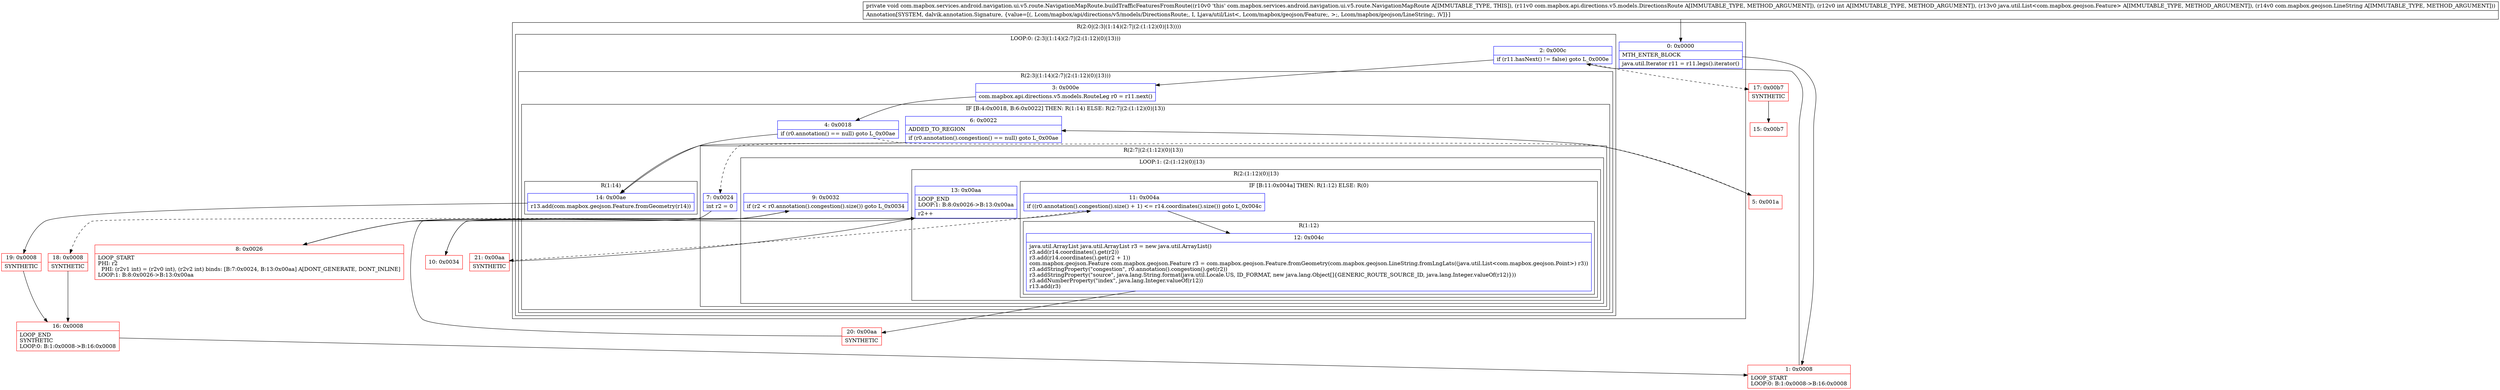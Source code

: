 digraph "CFG forcom.mapbox.services.android.navigation.ui.v5.route.NavigationMapRoute.buildTrafficFeaturesFromRoute(Lcom\/mapbox\/api\/directions\/v5\/models\/DirectionsRoute;ILjava\/util\/List;Lcom\/mapbox\/geojson\/LineString;)V" {
subgraph cluster_Region_1865901270 {
label = "R(2:0|(2:3|(1:14)(2:7|(2:(1:12)(0)|13))))";
node [shape=record,color=blue];
Node_0 [shape=record,label="{0\:\ 0x0000|MTH_ENTER_BLOCK\l|java.util.Iterator r11 = r11.legs().iterator()\l}"];
subgraph cluster_LoopRegion_233682252 {
label = "LOOP:0: (2:3|(1:14)(2:7|(2:(1:12)(0)|13)))";
node [shape=record,color=blue];
Node_2 [shape=record,label="{2\:\ 0x000c|if (r11.hasNext() != false) goto L_0x000e\l}"];
subgraph cluster_Region_891590091 {
label = "R(2:3|(1:14)(2:7|(2:(1:12)(0)|13)))";
node [shape=record,color=blue];
Node_3 [shape=record,label="{3\:\ 0x000e|com.mapbox.api.directions.v5.models.RouteLeg r0 = r11.next()\l}"];
subgraph cluster_IfRegion_1552879978 {
label = "IF [B:4:0x0018, B:6:0x0022] THEN: R(1:14) ELSE: R(2:7|(2:(1:12)(0)|13))";
node [shape=record,color=blue];
Node_4 [shape=record,label="{4\:\ 0x0018|if (r0.annotation() == null) goto L_0x00ae\l}"];
Node_6 [shape=record,label="{6\:\ 0x0022|ADDED_TO_REGION\l|if (r0.annotation().congestion() == null) goto L_0x00ae\l}"];
subgraph cluster_Region_147513337 {
label = "R(1:14)";
node [shape=record,color=blue];
Node_14 [shape=record,label="{14\:\ 0x00ae|r13.add(com.mapbox.geojson.Feature.fromGeometry(r14))\l}"];
}
subgraph cluster_Region_708687298 {
label = "R(2:7|(2:(1:12)(0)|13))";
node [shape=record,color=blue];
Node_7 [shape=record,label="{7\:\ 0x0024|int r2 = 0\l}"];
subgraph cluster_LoopRegion_474149785 {
label = "LOOP:1: (2:(1:12)(0)|13)";
node [shape=record,color=blue];
Node_9 [shape=record,label="{9\:\ 0x0032|if (r2 \< r0.annotation().congestion().size()) goto L_0x0034\l}"];
subgraph cluster_Region_1316299248 {
label = "R(2:(1:12)(0)|13)";
node [shape=record,color=blue];
subgraph cluster_IfRegion_1751993465 {
label = "IF [B:11:0x004a] THEN: R(1:12) ELSE: R(0)";
node [shape=record,color=blue];
Node_11 [shape=record,label="{11\:\ 0x004a|if ((r0.annotation().congestion().size() + 1) \<= r14.coordinates().size()) goto L_0x004c\l}"];
subgraph cluster_Region_1538190205 {
label = "R(1:12)";
node [shape=record,color=blue];
Node_12 [shape=record,label="{12\:\ 0x004c|java.util.ArrayList java.util.ArrayList r3 = new java.util.ArrayList()\lr3.add(r14.coordinates().get(r2))\lr3.add(r14.coordinates().get(r2 + 1))\lcom.mapbox.geojson.Feature com.mapbox.geojson.Feature r3 = com.mapbox.geojson.Feature.fromGeometry(com.mapbox.geojson.LineString.fromLngLats((java.util.List\<com.mapbox.geojson.Point\>) r3))\lr3.addStringProperty(\"congestion\", r0.annotation().congestion().get(r2))\lr3.addStringProperty(\"source\", java.lang.String.format(java.util.Locale.US, ID_FORMAT, new java.lang.Object[]\{GENERIC_ROUTE_SOURCE_ID, java.lang.Integer.valueOf(r12)\}))\lr3.addNumberProperty(\"index\", java.lang.Integer.valueOf(r12))\lr13.add(r3)\l}"];
}
subgraph cluster_Region_2046170738 {
label = "R(0)";
node [shape=record,color=blue];
}
}
Node_13 [shape=record,label="{13\:\ 0x00aa|LOOP_END\lLOOP:1: B:8:0x0026\-\>B:13:0x00aa\l|r2++\l}"];
}
}
}
}
}
}
}
Node_1 [shape=record,color=red,label="{1\:\ 0x0008|LOOP_START\lLOOP:0: B:1:0x0008\-\>B:16:0x0008\l}"];
Node_5 [shape=record,color=red,label="{5\:\ 0x001a}"];
Node_8 [shape=record,color=red,label="{8\:\ 0x0026|LOOP_START\lPHI: r2 \l  PHI: (r2v1 int) = (r2v0 int), (r2v2 int) binds: [B:7:0x0024, B:13:0x00aa] A[DONT_GENERATE, DONT_INLINE]\lLOOP:1: B:8:0x0026\-\>B:13:0x00aa\l}"];
Node_10 [shape=record,color=red,label="{10\:\ 0x0034}"];
Node_15 [shape=record,color=red,label="{15\:\ 0x00b7}"];
Node_16 [shape=record,color=red,label="{16\:\ 0x0008|LOOP_END\lSYNTHETIC\lLOOP:0: B:1:0x0008\-\>B:16:0x0008\l}"];
Node_17 [shape=record,color=red,label="{17\:\ 0x00b7|SYNTHETIC\l}"];
Node_18 [shape=record,color=red,label="{18\:\ 0x0008|SYNTHETIC\l}"];
Node_19 [shape=record,color=red,label="{19\:\ 0x0008|SYNTHETIC\l}"];
Node_20 [shape=record,color=red,label="{20\:\ 0x00aa|SYNTHETIC\l}"];
Node_21 [shape=record,color=red,label="{21\:\ 0x00aa|SYNTHETIC\l}"];
MethodNode[shape=record,label="{private void com.mapbox.services.android.navigation.ui.v5.route.NavigationMapRoute.buildTrafficFeaturesFromRoute((r10v0 'this' com.mapbox.services.android.navigation.ui.v5.route.NavigationMapRoute A[IMMUTABLE_TYPE, THIS]), (r11v0 com.mapbox.api.directions.v5.models.DirectionsRoute A[IMMUTABLE_TYPE, METHOD_ARGUMENT]), (r12v0 int A[IMMUTABLE_TYPE, METHOD_ARGUMENT]), (r13v0 java.util.List\<com.mapbox.geojson.Feature\> A[IMMUTABLE_TYPE, METHOD_ARGUMENT]), (r14v0 com.mapbox.geojson.LineString A[IMMUTABLE_TYPE, METHOD_ARGUMENT]))  | Annotation[SYSTEM, dalvik.annotation.Signature, \{value=[(, Lcom\/mapbox\/api\/directions\/v5\/models\/DirectionsRoute;, I, Ljava\/util\/List\<, Lcom\/mapbox\/geojson\/Feature;, \>;, Lcom\/mapbox\/geojson\/LineString;, )V]\}]\l}"];
MethodNode -> Node_0;
Node_0 -> Node_1;
Node_2 -> Node_3;
Node_2 -> Node_17[style=dashed];
Node_3 -> Node_4;
Node_4 -> Node_5[style=dashed];
Node_4 -> Node_14;
Node_6 -> Node_7[style=dashed];
Node_6 -> Node_14;
Node_14 -> Node_19;
Node_7 -> Node_8;
Node_9 -> Node_10;
Node_9 -> Node_18[style=dashed];
Node_11 -> Node_12;
Node_11 -> Node_21[style=dashed];
Node_12 -> Node_20;
Node_13 -> Node_8;
Node_1 -> Node_2;
Node_5 -> Node_6;
Node_8 -> Node_9;
Node_10 -> Node_11;
Node_16 -> Node_1;
Node_17 -> Node_15;
Node_18 -> Node_16;
Node_19 -> Node_16;
Node_20 -> Node_13;
Node_21 -> Node_13;
}

